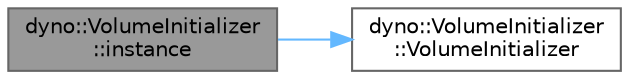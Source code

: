 digraph "dyno::VolumeInitializer::instance"
{
 // LATEX_PDF_SIZE
  bgcolor="transparent";
  edge [fontname=Helvetica,fontsize=10,labelfontname=Helvetica,labelfontsize=10];
  node [fontname=Helvetica,fontsize=10,shape=box,height=0.2,width=0.4];
  rankdir="LR";
  Node1 [id="Node000001",label="dyno::VolumeInitializer\l::instance",height=0.2,width=0.4,color="gray40", fillcolor="grey60", style="filled", fontcolor="black",tooltip=" "];
  Node1 -> Node2 [id="edge1_Node000001_Node000002",color="steelblue1",style="solid",tooltip=" "];
  Node2 [id="Node000002",label="dyno::VolumeInitializer\l::VolumeInitializer",height=0.2,width=0.4,color="grey40", fillcolor="white", style="filled",URL="$classdyno_1_1_volume_initializer.html#adcf3fb002226a78564baaedc3fdd9833",tooltip=" "];
}
